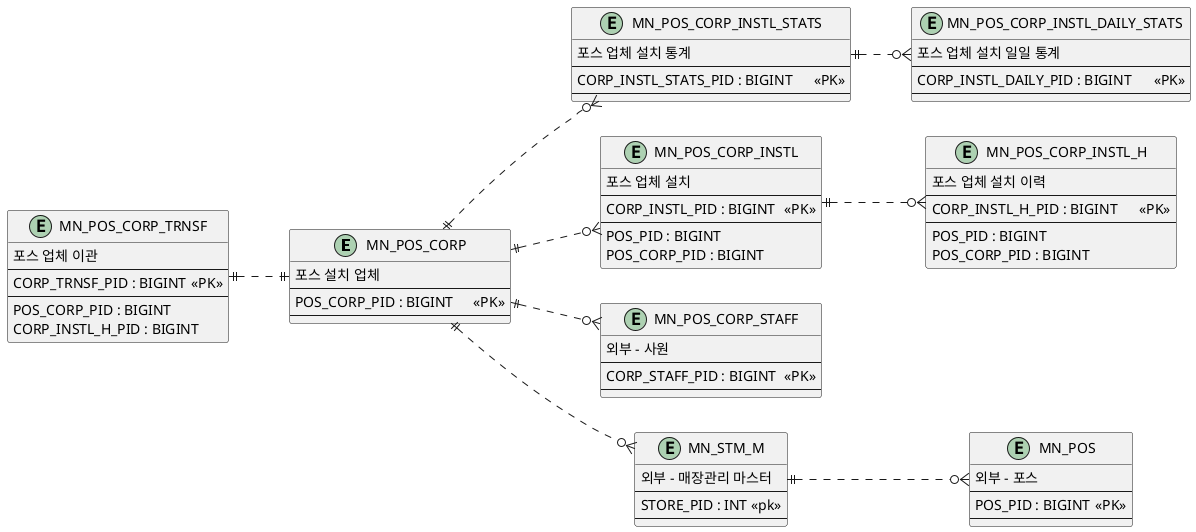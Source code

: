 @startuml 

 left to right direction
entity "MN_POS_CORP" as mnPosCorp {
	포스 설치 업체
	--
	POS_CORP_PID : BIGINT	 <<PK>>
	--
}

entity "MN_POS_CORP_INSTL_STATS" as mnPosCorpInstlStats {
	포스 업체 설치 통계
	--
	CORP_INSTL_STATS_PID : BIGINT	 <<PK>>
	--
}

entity "MN_POS_CORP_INSTL_DAILY_STATS" as mnPosCorpInstlDailyStats {
	포스 업체 설치 일일 통계
	--
	CORP_INSTL_DAILY_PID : BIGINT	 <<PK>>
	--
}

entity "MN_POS_CORP_INSTL" as mnPosCorpInstl {
  포스 업체 설치
  --
	CORP_INSTL_PID : BIGINT	 <<PK>>
	--
	POS_PID : BIGINT
	POS_CORP_PID : BIGINT
}

entity "MN_POS_CORP_INSTL_H" as mnPosCorpInstlH {
  포스 업체 설치 이력
  --
	CORP_INSTL_H_PID : BIGINT	 <<PK>>
	--
	POS_PID : BIGINT
	POS_CORP_PID : BIGINT
}

entity "MN_POS_CORP_TRNSF" as mnPosCorpTrnsf {
  포스 업체 이관
  --
	CORP_TRNSF_PID : BIGINT	 <<PK>>
	--
	POS_CORP_PID : BIGINT
	CORP_INSTL_H_PID : BIGINT
}


 entity "MN_POS_CORP_STAFF" as mnPosCorpStaff {
   외부 - 사원
   --
  	CORP_STAFF_PID : BIGINT	 <<PK>>
  	--
  }

'========================================외부 도메인================================================
entity "MN_STM_M" as mnStmM {
  외부 - 매장관리 마스터
  --
  STORE_PID : INT <<pk>>
  --
}

entity "MN_POS" as mnPos {
  외부 - 포스
  --
 	POS_PID : BIGINT	 <<PK>>
 	--
 }


'========================================ERD DIAGRAM===============================================

mnStmM ||..o{ mnPos
mnPosCorp ||..o{ mnStmM

mnPosCorp ||..o{ mnPosCorpInstlStats
mnPosCorpInstlStats ||..o{ mnPosCorpInstlDailyStats
mnPosCorp ||..o{ mnPosCorpInstl
mnPosCorpInstl ||..o{ mnPosCorpInstlH

mnPosCorpTrnsf ||..|| mnPosCorp
mnPosCorp ||..o{ mnPosCorpStaff
@enduml